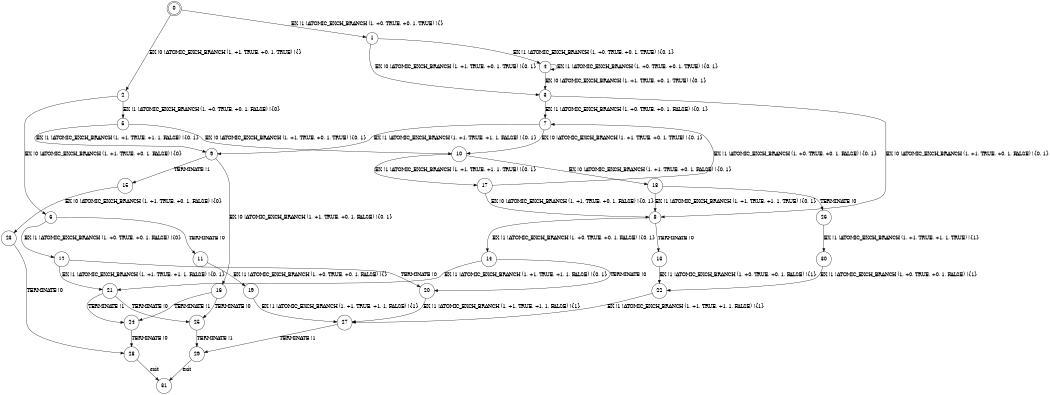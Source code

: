 digraph BCG {
size = "7, 10.5";
center = TRUE;
node [shape = circle];
0 [peripheries = 2];
0 -> 1 [label = "EX !1 !ATOMIC_EXCH_BRANCH (1, +0, TRUE, +0, 1, TRUE) !{}"];
0 -> 2 [label = "EX !0 !ATOMIC_EXCH_BRANCH (1, +1, TRUE, +0, 1, TRUE) !{}"];
1 -> 3 [label = "EX !0 !ATOMIC_EXCH_BRANCH (1, +1, TRUE, +0, 1, TRUE) !{0, 1}"];
1 -> 4 [label = "EX !1 !ATOMIC_EXCH_BRANCH (1, +0, TRUE, +0, 1, TRUE) !{0, 1}"];
2 -> 5 [label = "EX !1 !ATOMIC_EXCH_BRANCH (1, +0, TRUE, +0, 1, FALSE) !{0}"];
2 -> 6 [label = "EX !0 !ATOMIC_EXCH_BRANCH (1, +1, TRUE, +0, 1, FALSE) !{0}"];
3 -> 7 [label = "EX !1 !ATOMIC_EXCH_BRANCH (1, +0, TRUE, +0, 1, FALSE) !{0, 1}"];
3 -> 8 [label = "EX !0 !ATOMIC_EXCH_BRANCH (1, +1, TRUE, +0, 1, FALSE) !{0, 1}"];
4 -> 3 [label = "EX !0 !ATOMIC_EXCH_BRANCH (1, +1, TRUE, +0, 1, TRUE) !{0, 1}"];
4 -> 4 [label = "EX !1 !ATOMIC_EXCH_BRANCH (1, +0, TRUE, +0, 1, TRUE) !{0, 1}"];
5 -> 9 [label = "EX !1 !ATOMIC_EXCH_BRANCH (1, +1, TRUE, +1, 1, FALSE) !{0, 1}"];
5 -> 10 [label = "EX !0 !ATOMIC_EXCH_BRANCH (1, +1, TRUE, +0, 1, TRUE) !{0, 1}"];
6 -> 11 [label = "TERMINATE !0"];
6 -> 12 [label = "EX !1 !ATOMIC_EXCH_BRANCH (1, +0, TRUE, +0, 1, FALSE) !{0}"];
7 -> 9 [label = "EX !1 !ATOMIC_EXCH_BRANCH (1, +1, TRUE, +1, 1, FALSE) !{0, 1}"];
7 -> 10 [label = "EX !0 !ATOMIC_EXCH_BRANCH (1, +1, TRUE, +0, 1, TRUE) !{0, 1}"];
8 -> 13 [label = "TERMINATE !0"];
8 -> 14 [label = "EX !1 !ATOMIC_EXCH_BRANCH (1, +0, TRUE, +0, 1, FALSE) !{0, 1}"];
9 -> 15 [label = "TERMINATE !1"];
9 -> 16 [label = "EX !0 !ATOMIC_EXCH_BRANCH (1, +1, TRUE, +0, 1, FALSE) !{0, 1}"];
10 -> 17 [label = "EX !1 !ATOMIC_EXCH_BRANCH (1, +1, TRUE, +1, 1, TRUE) !{0, 1}"];
10 -> 18 [label = "EX !0 !ATOMIC_EXCH_BRANCH (1, +1, TRUE, +0, 1, FALSE) !{0, 1}"];
11 -> 19 [label = "EX !1 !ATOMIC_EXCH_BRANCH (1, +0, TRUE, +0, 1, FALSE) !{}"];
12 -> 20 [label = "TERMINATE !0"];
12 -> 21 [label = "EX !1 !ATOMIC_EXCH_BRANCH (1, +1, TRUE, +1, 1, FALSE) !{0, 1}"];
13 -> 22 [label = "EX !1 !ATOMIC_EXCH_BRANCH (1, +0, TRUE, +0, 1, FALSE) !{1}"];
14 -> 20 [label = "TERMINATE !0"];
14 -> 21 [label = "EX !1 !ATOMIC_EXCH_BRANCH (1, +1, TRUE, +1, 1, FALSE) !{0, 1}"];
15 -> 23 [label = "EX !0 !ATOMIC_EXCH_BRANCH (1, +1, TRUE, +0, 1, FALSE) !{0}"];
16 -> 24 [label = "TERMINATE !1"];
16 -> 25 [label = "TERMINATE !0"];
17 -> 7 [label = "EX !1 !ATOMIC_EXCH_BRANCH (1, +0, TRUE, +0, 1, FALSE) !{0, 1}"];
17 -> 8 [label = "EX !0 !ATOMIC_EXCH_BRANCH (1, +1, TRUE, +0, 1, FALSE) !{0, 1}"];
18 -> 26 [label = "TERMINATE !0"];
18 -> 8 [label = "EX !1 !ATOMIC_EXCH_BRANCH (1, +1, TRUE, +1, 1, TRUE) !{0, 1}"];
19 -> 27 [label = "EX !1 !ATOMIC_EXCH_BRANCH (1, +1, TRUE, +1, 1, FALSE) !{1}"];
20 -> 27 [label = "EX !1 !ATOMIC_EXCH_BRANCH (1, +1, TRUE, +1, 1, FALSE) !{1}"];
21 -> 24 [label = "TERMINATE !1"];
21 -> 25 [label = "TERMINATE !0"];
22 -> 27 [label = "EX !1 !ATOMIC_EXCH_BRANCH (1, +1, TRUE, +1, 1, FALSE) !{1}"];
23 -> 28 [label = "TERMINATE !0"];
24 -> 28 [label = "TERMINATE !0"];
25 -> 29 [label = "TERMINATE !1"];
26 -> 30 [label = "EX !1 !ATOMIC_EXCH_BRANCH (1, +1, TRUE, +1, 1, TRUE) !{1}"];
27 -> 29 [label = "TERMINATE !1"];
28 -> 31 [label = "exit"];
29 -> 31 [label = "exit"];
30 -> 22 [label = "EX !1 !ATOMIC_EXCH_BRANCH (1, +0, TRUE, +0, 1, FALSE) !{1}"];
}
